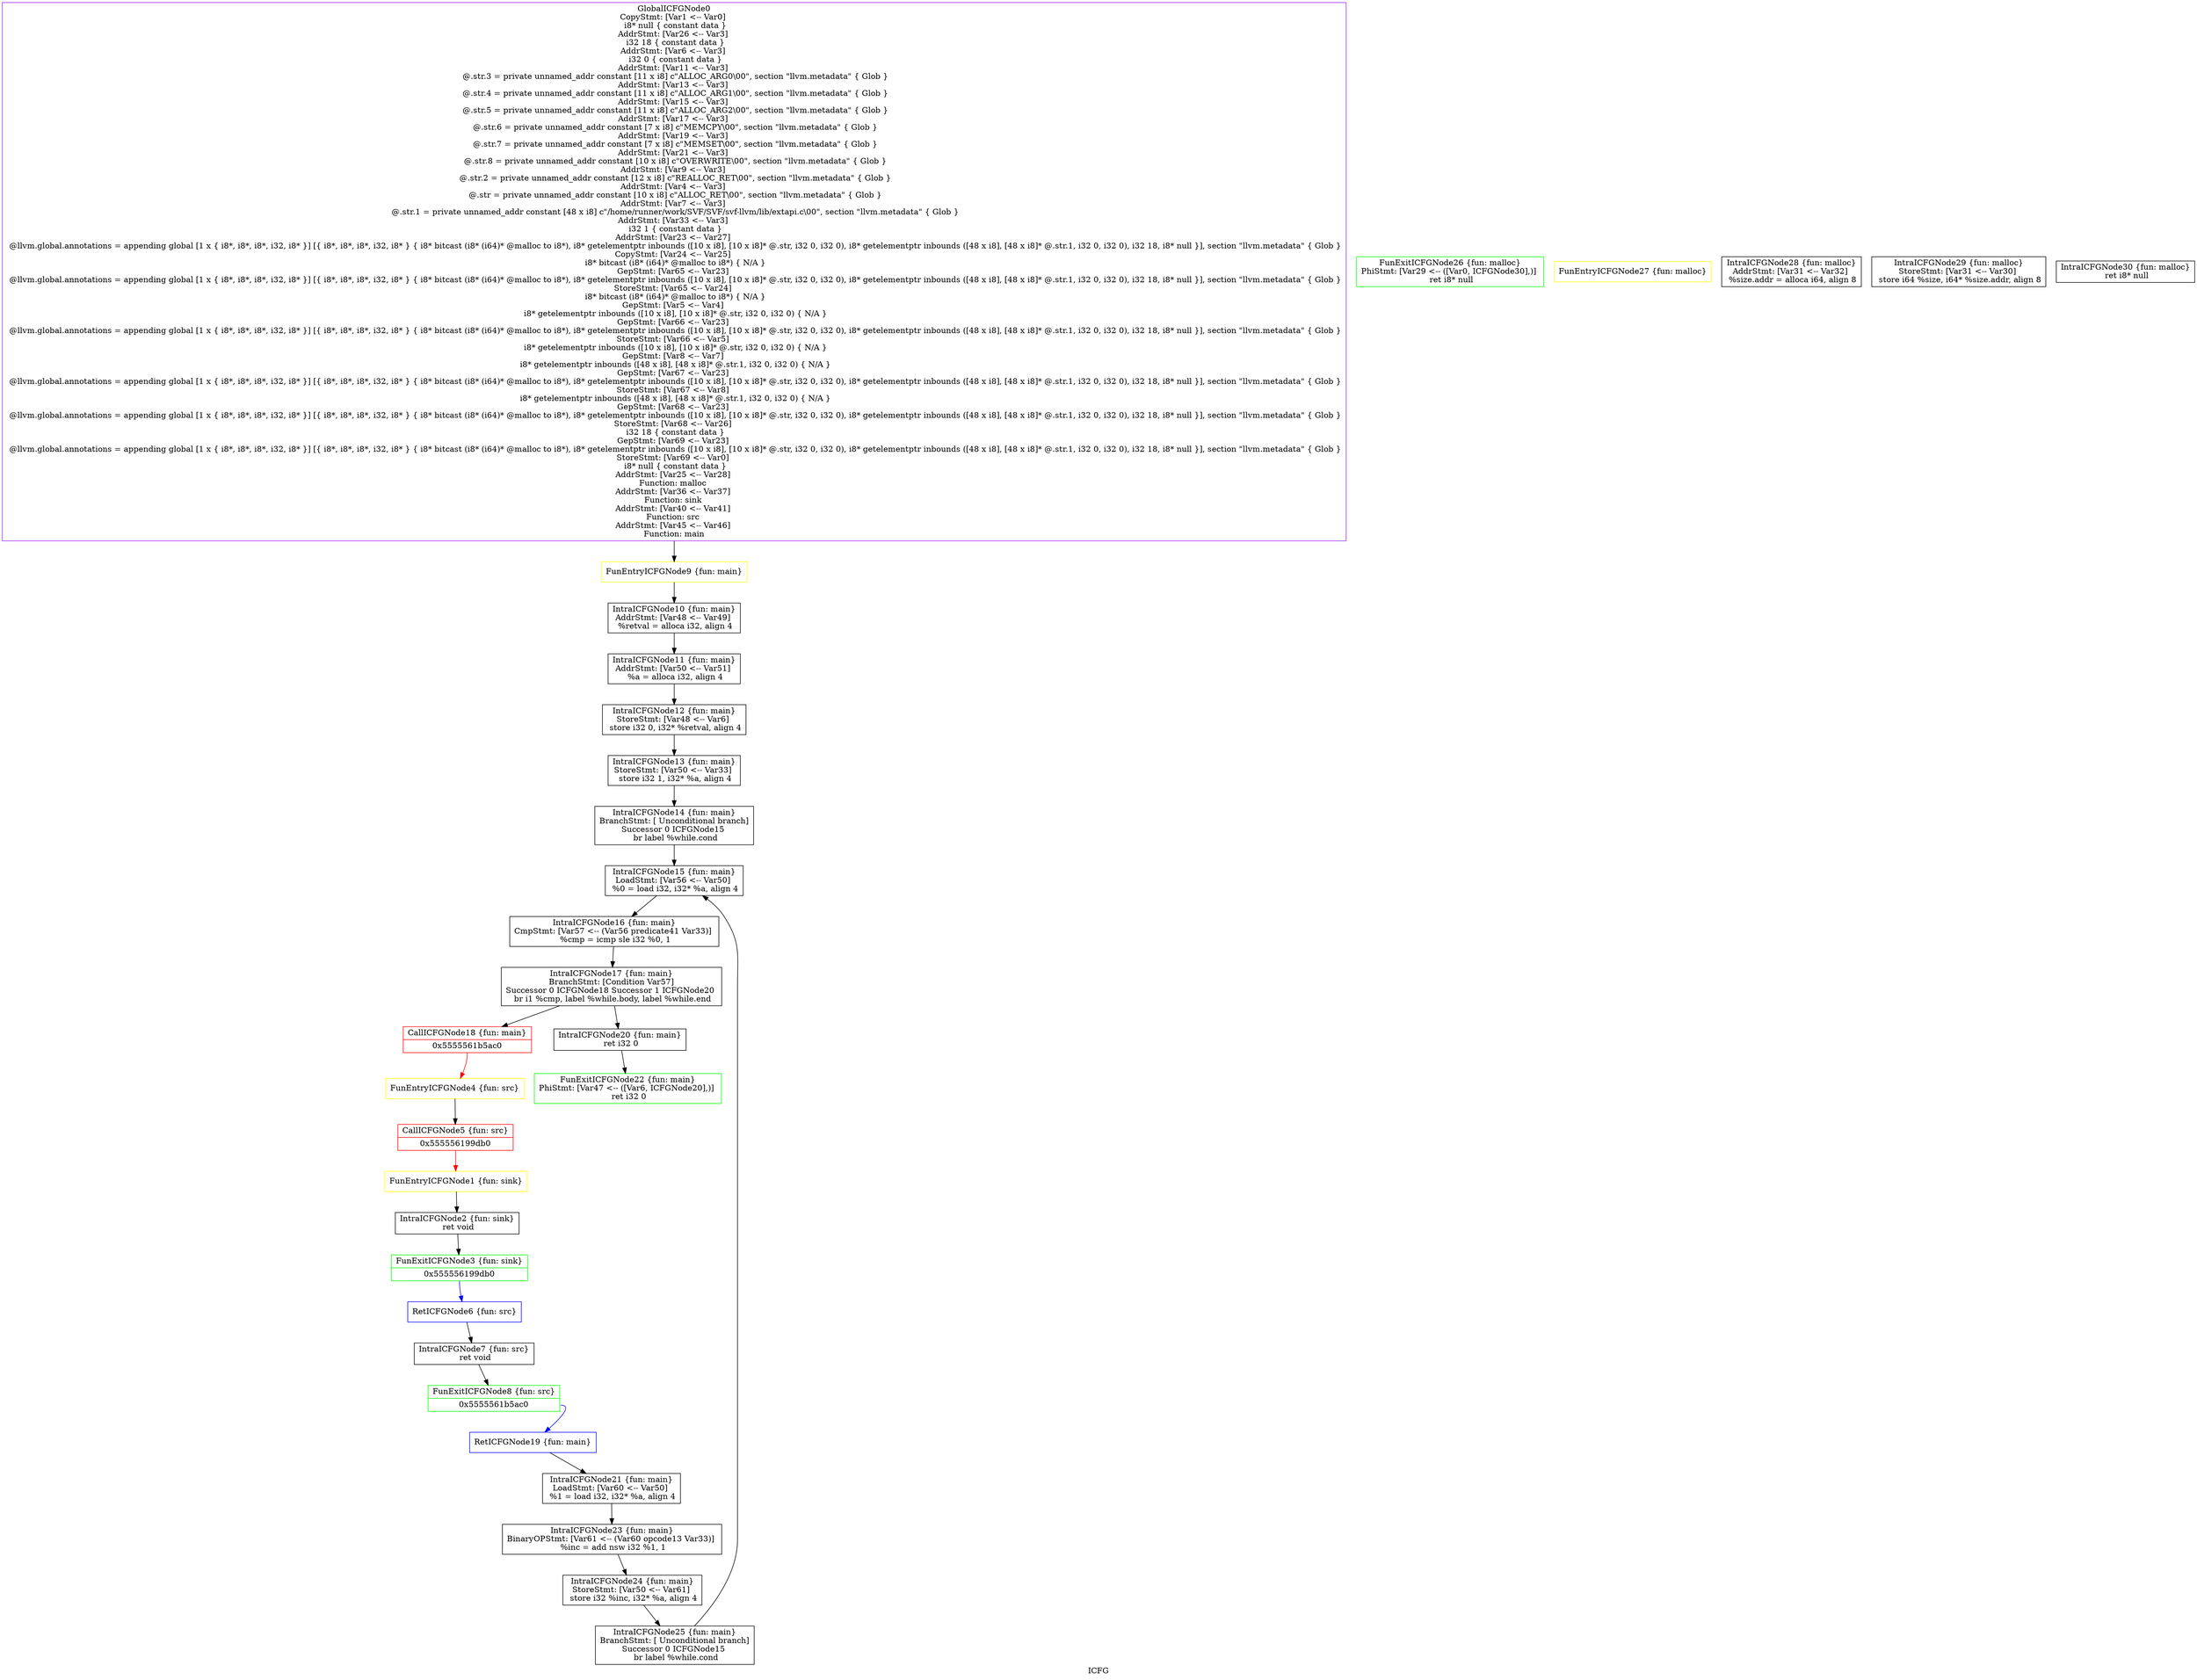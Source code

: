 digraph "ICFG" {
	label="ICFG";

	Node0x5555561b3fb0 [shape=record,color=purple,label="{GlobalICFGNode0\nCopyStmt: [Var1 \<-- Var0]  \n i8* null \{ constant data \}\nAddrStmt: [Var26 \<-- Var3]  \n i32 18 \{ constant data \}\nAddrStmt: [Var6 \<-- Var3]  \n i32 0 \{ constant data \}\nAddrStmt: [Var11 \<-- Var3]  \n @.str.3 = private unnamed_addr constant [11 x i8] c\"ALLOC_ARG0\\00\", section \"llvm.metadata\" \{ Glob  \}\nAddrStmt: [Var13 \<-- Var3]  \n @.str.4 = private unnamed_addr constant [11 x i8] c\"ALLOC_ARG1\\00\", section \"llvm.metadata\" \{ Glob  \}\nAddrStmt: [Var15 \<-- Var3]  \n @.str.5 = private unnamed_addr constant [11 x i8] c\"ALLOC_ARG2\\00\", section \"llvm.metadata\" \{ Glob  \}\nAddrStmt: [Var17 \<-- Var3]  \n @.str.6 = private unnamed_addr constant [7 x i8] c\"MEMCPY\\00\", section \"llvm.metadata\" \{ Glob  \}\nAddrStmt: [Var19 \<-- Var3]  \n @.str.7 = private unnamed_addr constant [7 x i8] c\"MEMSET\\00\", section \"llvm.metadata\" \{ Glob  \}\nAddrStmt: [Var21 \<-- Var3]  \n @.str.8 = private unnamed_addr constant [10 x i8] c\"OVERWRITE\\00\", section \"llvm.metadata\" \{ Glob  \}\nAddrStmt: [Var9 \<-- Var3]  \n @.str.2 = private unnamed_addr constant [12 x i8] c\"REALLOC_RET\\00\", section \"llvm.metadata\" \{ Glob  \}\nAddrStmt: [Var4 \<-- Var3]  \n @.str = private unnamed_addr constant [10 x i8] c\"ALLOC_RET\\00\", section \"llvm.metadata\" \{ Glob  \}\nAddrStmt: [Var7 \<-- Var3]  \n @.str.1 = private unnamed_addr constant [48 x i8] c\"/home/runner/work/SVF/SVF/svf-llvm/lib/extapi.c\\00\", section \"llvm.metadata\" \{ Glob  \}\nAddrStmt: [Var33 \<-- Var3]  \n i32 1 \{ constant data \}\nAddrStmt: [Var23 \<-- Var27]  \n @llvm.global.annotations = appending global [1 x \{ i8*, i8*, i8*, i32, i8* \}] [\{ i8*, i8*, i8*, i32, i8* \} \{ i8* bitcast (i8* (i64)* @malloc to i8*), i8* getelementptr inbounds ([10 x i8], [10 x i8]* @.str, i32 0, i32 0), i8* getelementptr inbounds ([48 x i8], [48 x i8]* @.str.1, i32 0, i32 0), i32 18, i8* null \}], section \"llvm.metadata\" \{ Glob  \}\nCopyStmt: [Var24 \<-- Var25]  \n i8* bitcast (i8* (i64)* @malloc to i8*) \{ N/A \}\nGepStmt: [Var65 \<-- Var23]  \n @llvm.global.annotations = appending global [1 x \{ i8*, i8*, i8*, i32, i8* \}] [\{ i8*, i8*, i8*, i32, i8* \} \{ i8* bitcast (i8* (i64)* @malloc to i8*), i8* getelementptr inbounds ([10 x i8], [10 x i8]* @.str, i32 0, i32 0), i8* getelementptr inbounds ([48 x i8], [48 x i8]* @.str.1, i32 0, i32 0), i32 18, i8* null \}], section \"llvm.metadata\" \{ Glob  \}\nStoreStmt: [Var65 \<-- Var24]  \n i8* bitcast (i8* (i64)* @malloc to i8*) \{ N/A \}\nGepStmt: [Var5 \<-- Var4]  \n i8* getelementptr inbounds ([10 x i8], [10 x i8]* @.str, i32 0, i32 0) \{ N/A \}\nGepStmt: [Var66 \<-- Var23]  \n @llvm.global.annotations = appending global [1 x \{ i8*, i8*, i8*, i32, i8* \}] [\{ i8*, i8*, i8*, i32, i8* \} \{ i8* bitcast (i8* (i64)* @malloc to i8*), i8* getelementptr inbounds ([10 x i8], [10 x i8]* @.str, i32 0, i32 0), i8* getelementptr inbounds ([48 x i8], [48 x i8]* @.str.1, i32 0, i32 0), i32 18, i8* null \}], section \"llvm.metadata\" \{ Glob  \}\nStoreStmt: [Var66 \<-- Var5]  \n i8* getelementptr inbounds ([10 x i8], [10 x i8]* @.str, i32 0, i32 0) \{ N/A \}\nGepStmt: [Var8 \<-- Var7]  \n i8* getelementptr inbounds ([48 x i8], [48 x i8]* @.str.1, i32 0, i32 0) \{ N/A \}\nGepStmt: [Var67 \<-- Var23]  \n @llvm.global.annotations = appending global [1 x \{ i8*, i8*, i8*, i32, i8* \}] [\{ i8*, i8*, i8*, i32, i8* \} \{ i8* bitcast (i8* (i64)* @malloc to i8*), i8* getelementptr inbounds ([10 x i8], [10 x i8]* @.str, i32 0, i32 0), i8* getelementptr inbounds ([48 x i8], [48 x i8]* @.str.1, i32 0, i32 0), i32 18, i8* null \}], section \"llvm.metadata\" \{ Glob  \}\nStoreStmt: [Var67 \<-- Var8]  \n i8* getelementptr inbounds ([48 x i8], [48 x i8]* @.str.1, i32 0, i32 0) \{ N/A \}\nGepStmt: [Var68 \<-- Var23]  \n @llvm.global.annotations = appending global [1 x \{ i8*, i8*, i8*, i32, i8* \}] [\{ i8*, i8*, i8*, i32, i8* \} \{ i8* bitcast (i8* (i64)* @malloc to i8*), i8* getelementptr inbounds ([10 x i8], [10 x i8]* @.str, i32 0, i32 0), i8* getelementptr inbounds ([48 x i8], [48 x i8]* @.str.1, i32 0, i32 0), i32 18, i8* null \}], section \"llvm.metadata\" \{ Glob  \}\nStoreStmt: [Var68 \<-- Var26]  \n i32 18 \{ constant data \}\nGepStmt: [Var69 \<-- Var23]  \n @llvm.global.annotations = appending global [1 x \{ i8*, i8*, i8*, i32, i8* \}] [\{ i8*, i8*, i8*, i32, i8* \} \{ i8* bitcast (i8* (i64)* @malloc to i8*), i8* getelementptr inbounds ([10 x i8], [10 x i8]* @.str, i32 0, i32 0), i8* getelementptr inbounds ([48 x i8], [48 x i8]* @.str.1, i32 0, i32 0), i32 18, i8* null \}], section \"llvm.metadata\" \{ Glob  \}\nStoreStmt: [Var69 \<-- Var0]  \n i8* null \{ constant data \}\nAddrStmt: [Var25 \<-- Var28]  \nFunction: malloc \nAddrStmt: [Var36 \<-- Var37]  \nFunction: sink \nAddrStmt: [Var40 \<-- Var41]  \nFunction: src \nAddrStmt: [Var45 \<-- Var46]  \nFunction: main }"];
	Node0x5555561b3fb0 -> Node0x555556195b30[style=solid];
	Node0x5555561c4d10 [shape=record,color=yellow,label="{FunEntryICFGNode1 \{fun: sink\}}"];
	Node0x5555561c4d10 -> Node0x5555561f6980[style=solid];
	Node0x5555561f6980 [shape=record,color=black,label="{IntraICFGNode2 \{fun: sink\}\n   ret void }"];
	Node0x5555561f6980 -> Node0x5555561f3c20[style=solid];
	Node0x5555561f3c20 [shape=record,color=green,label="{FunExitICFGNode3 \{fun: sink\}|{<s0>0x555556199db0}}"];
	Node0x5555561f3c20:s0 -> Node0x555556193ff0[style=solid,color=blue];
	Node0x5555561bfa80 [shape=record,color=yellow,label="{FunEntryICFGNode4 \{fun: src\}}"];
	Node0x5555561bfa80 -> Node0x5555561faaa0[style=solid];
	Node0x5555561faaa0 [shape=record,color=red,label="{CallICFGNode5 \{fun: src\}|{<s0>0x555556199db0}}"];
	Node0x5555561faaa0:s0 -> Node0x5555561c4d10[style=solid,color=red];
	Node0x555556193ff0 [shape=record,color=blue,label="{RetICFGNode6 \{fun: src\}}"];
	Node0x555556193ff0 -> Node0x5555561ac2f0[style=solid];
	Node0x5555561ac2f0 [shape=record,color=black,label="{IntraICFGNode7 \{fun: src\}\n   ret void }"];
	Node0x5555561ac2f0 -> Node0x5555561f8b20[style=solid];
	Node0x5555561f8b20 [shape=record,color=green,label="{FunExitICFGNode8 \{fun: src\}|{<s0>0x5555561b5ac0}}"];
	Node0x5555561f8b20:s0 -> Node0x55555618ffd0[style=solid,color=blue];
	Node0x555556195b30 [shape=record,color=yellow,label="{FunEntryICFGNode9 \{fun: main\}}"];
	Node0x555556195b30 -> Node0x5555561f9f40[style=solid];
	Node0x5555561f9f40 [shape=record,color=black,label="{IntraICFGNode10 \{fun: main\}\nAddrStmt: [Var48 \<-- Var49]  \n   %retval = alloca i32, align 4 }"];
	Node0x5555561f9f40 -> Node0x5555561fc530[style=solid];
	Node0x5555561fc530 [shape=record,color=black,label="{IntraICFGNode11 \{fun: main\}\nAddrStmt: [Var50 \<-- Var51]  \n   %a = alloca i32, align 4 }"];
	Node0x5555561fc530 -> Node0x5555561fe210[style=solid];
	Node0x5555561fe210 [shape=record,color=black,label="{IntraICFGNode12 \{fun: main\}\nStoreStmt: [Var48 \<-- Var6]  \n   store i32 0, i32* %retval, align 4 }"];
	Node0x5555561fe210 -> Node0x5555561fee80[style=solid];
	Node0x5555561fee80 [shape=record,color=black,label="{IntraICFGNode13 \{fun: main\}\nStoreStmt: [Var50 \<-- Var33]  \n   store i32 1, i32* %a, align 4 }"];
	Node0x5555561fee80 -> Node0x5555562026a0[style=solid];
	Node0x5555562026a0 [shape=record,color=black,label="{IntraICFGNode14 \{fun: main\}\nBranchStmt: [ Unconditional branch]\nSuccessor 0 ICFGNode15   \n   br label %while.cond }"];
	Node0x5555562026a0 -> Node0x555556203290[style=solid];
	Node0x555556203290 [shape=record,color=black,label="{IntraICFGNode15 \{fun: main\}\nLoadStmt: [Var56 \<-- Var50]  \n   %0 = load i32, i32* %a, align 4 }"];
	Node0x555556203290 -> Node0x555556203c80[style=solid];
	Node0x555556203c80 [shape=record,color=black,label="{IntraICFGNode16 \{fun: main\}\nCmpStmt: [Var57 \<-- (Var56 predicate41 Var33)]  \n   %cmp = icmp sle i32 %0, 1 }"];
	Node0x555556203c80 -> Node0x555556204fe0[style=solid];
	Node0x555556204fe0 [shape=record,color=black,label="{IntraICFGNode17 \{fun: main\}\nBranchStmt: [Condition Var57]\nSuccessor 0 ICFGNode18   Successor 1 ICFGNode20   \n   br i1 %cmp, label %while.body, label %while.end }"];
	Node0x555556204fe0 -> Node0x5555561fa1b0[style=solid];
	Node0x555556204fe0 -> Node0x555556203d80[style=solid];
	Node0x5555561fa1b0 [shape=record,color=red,label="{CallICFGNode18 \{fun: main\}|{<s0>0x5555561b5ac0}}"];
	Node0x5555561fa1b0:s0 -> Node0x5555561bfa80[style=solid,color=red];
	Node0x55555618ffd0 [shape=record,color=blue,label="{RetICFGNode19 \{fun: main\}}"];
	Node0x55555618ffd0 -> Node0x5555562050e0[style=solid];
	Node0x555556203d80 [shape=record,color=black,label="{IntraICFGNode20 \{fun: main\}\n   ret i32 0 }"];
	Node0x555556203d80 -> Node0x555556203b30[style=solid];
	Node0x5555562050e0 [shape=record,color=black,label="{IntraICFGNode21 \{fun: main\}\nLoadStmt: [Var60 \<-- Var50]  \n   %1 = load i32, i32* %a, align 4 }"];
	Node0x5555562050e0 -> Node0x5555561b40e0[style=solid];
	Node0x555556203b30 [shape=record,color=green,label="{FunExitICFGNode22 \{fun: main\}\nPhiStmt: [Var47 \<-- ([Var6, ICFGNode20],)]  \n   ret i32 0 }"];
	Node0x5555561b40e0 [shape=record,color=black,label="{IntraICFGNode23 \{fun: main\}\nBinaryOPStmt: [Var61 \<-- (Var60 opcode13 Var33)]  \n   %inc = add nsw i32 %1, 1 }"];
	Node0x5555561b40e0 -> Node0x5555561f4c80[style=solid];
	Node0x5555561f4c80 [shape=record,color=black,label="{IntraICFGNode24 \{fun: main\}\nStoreStmt: [Var50 \<-- Var61]  \n   store i32 %inc, i32* %a, align 4 }"];
	Node0x5555561f4c80 -> Node0x5555561f8510[style=solid];
	Node0x5555561f8510 [shape=record,color=black,label="{IntraICFGNode25 \{fun: main\}\nBranchStmt: [ Unconditional branch]\nSuccessor 0 ICFGNode15   \n   br label %while.cond }"];
	Node0x5555561f8510 -> Node0x555556203290[style=solid];
	Node0x5555561a07b0 [shape=record,color=green,label="{FunExitICFGNode26 \{fun: malloc\}\nPhiStmt: [Var29 \<-- ([Var0, ICFGNode30],)]  \n   ret i8* null }"];
	Node0x5555561875c0 [shape=record,color=yellow,label="{FunEntryICFGNode27 \{fun: malloc\}}"];
	Node0x5555561b0e10 [shape=record,color=black,label="{IntraICFGNode28 \{fun: malloc\}\nAddrStmt: [Var31 \<-- Var32]  \n   %size.addr = alloca i64, align 8 }"];
	Node0x55555619ee60 [shape=record,color=black,label="{IntraICFGNode29 \{fun: malloc\}\nStoreStmt: [Var31 \<-- Var30]  \n   store i64 %size, i64* %size.addr, align 8 }"];
	Node0x5555561a5930 [shape=record,color=black,label="{IntraICFGNode30 \{fun: malloc\}\n   ret i8* null }"];
}
